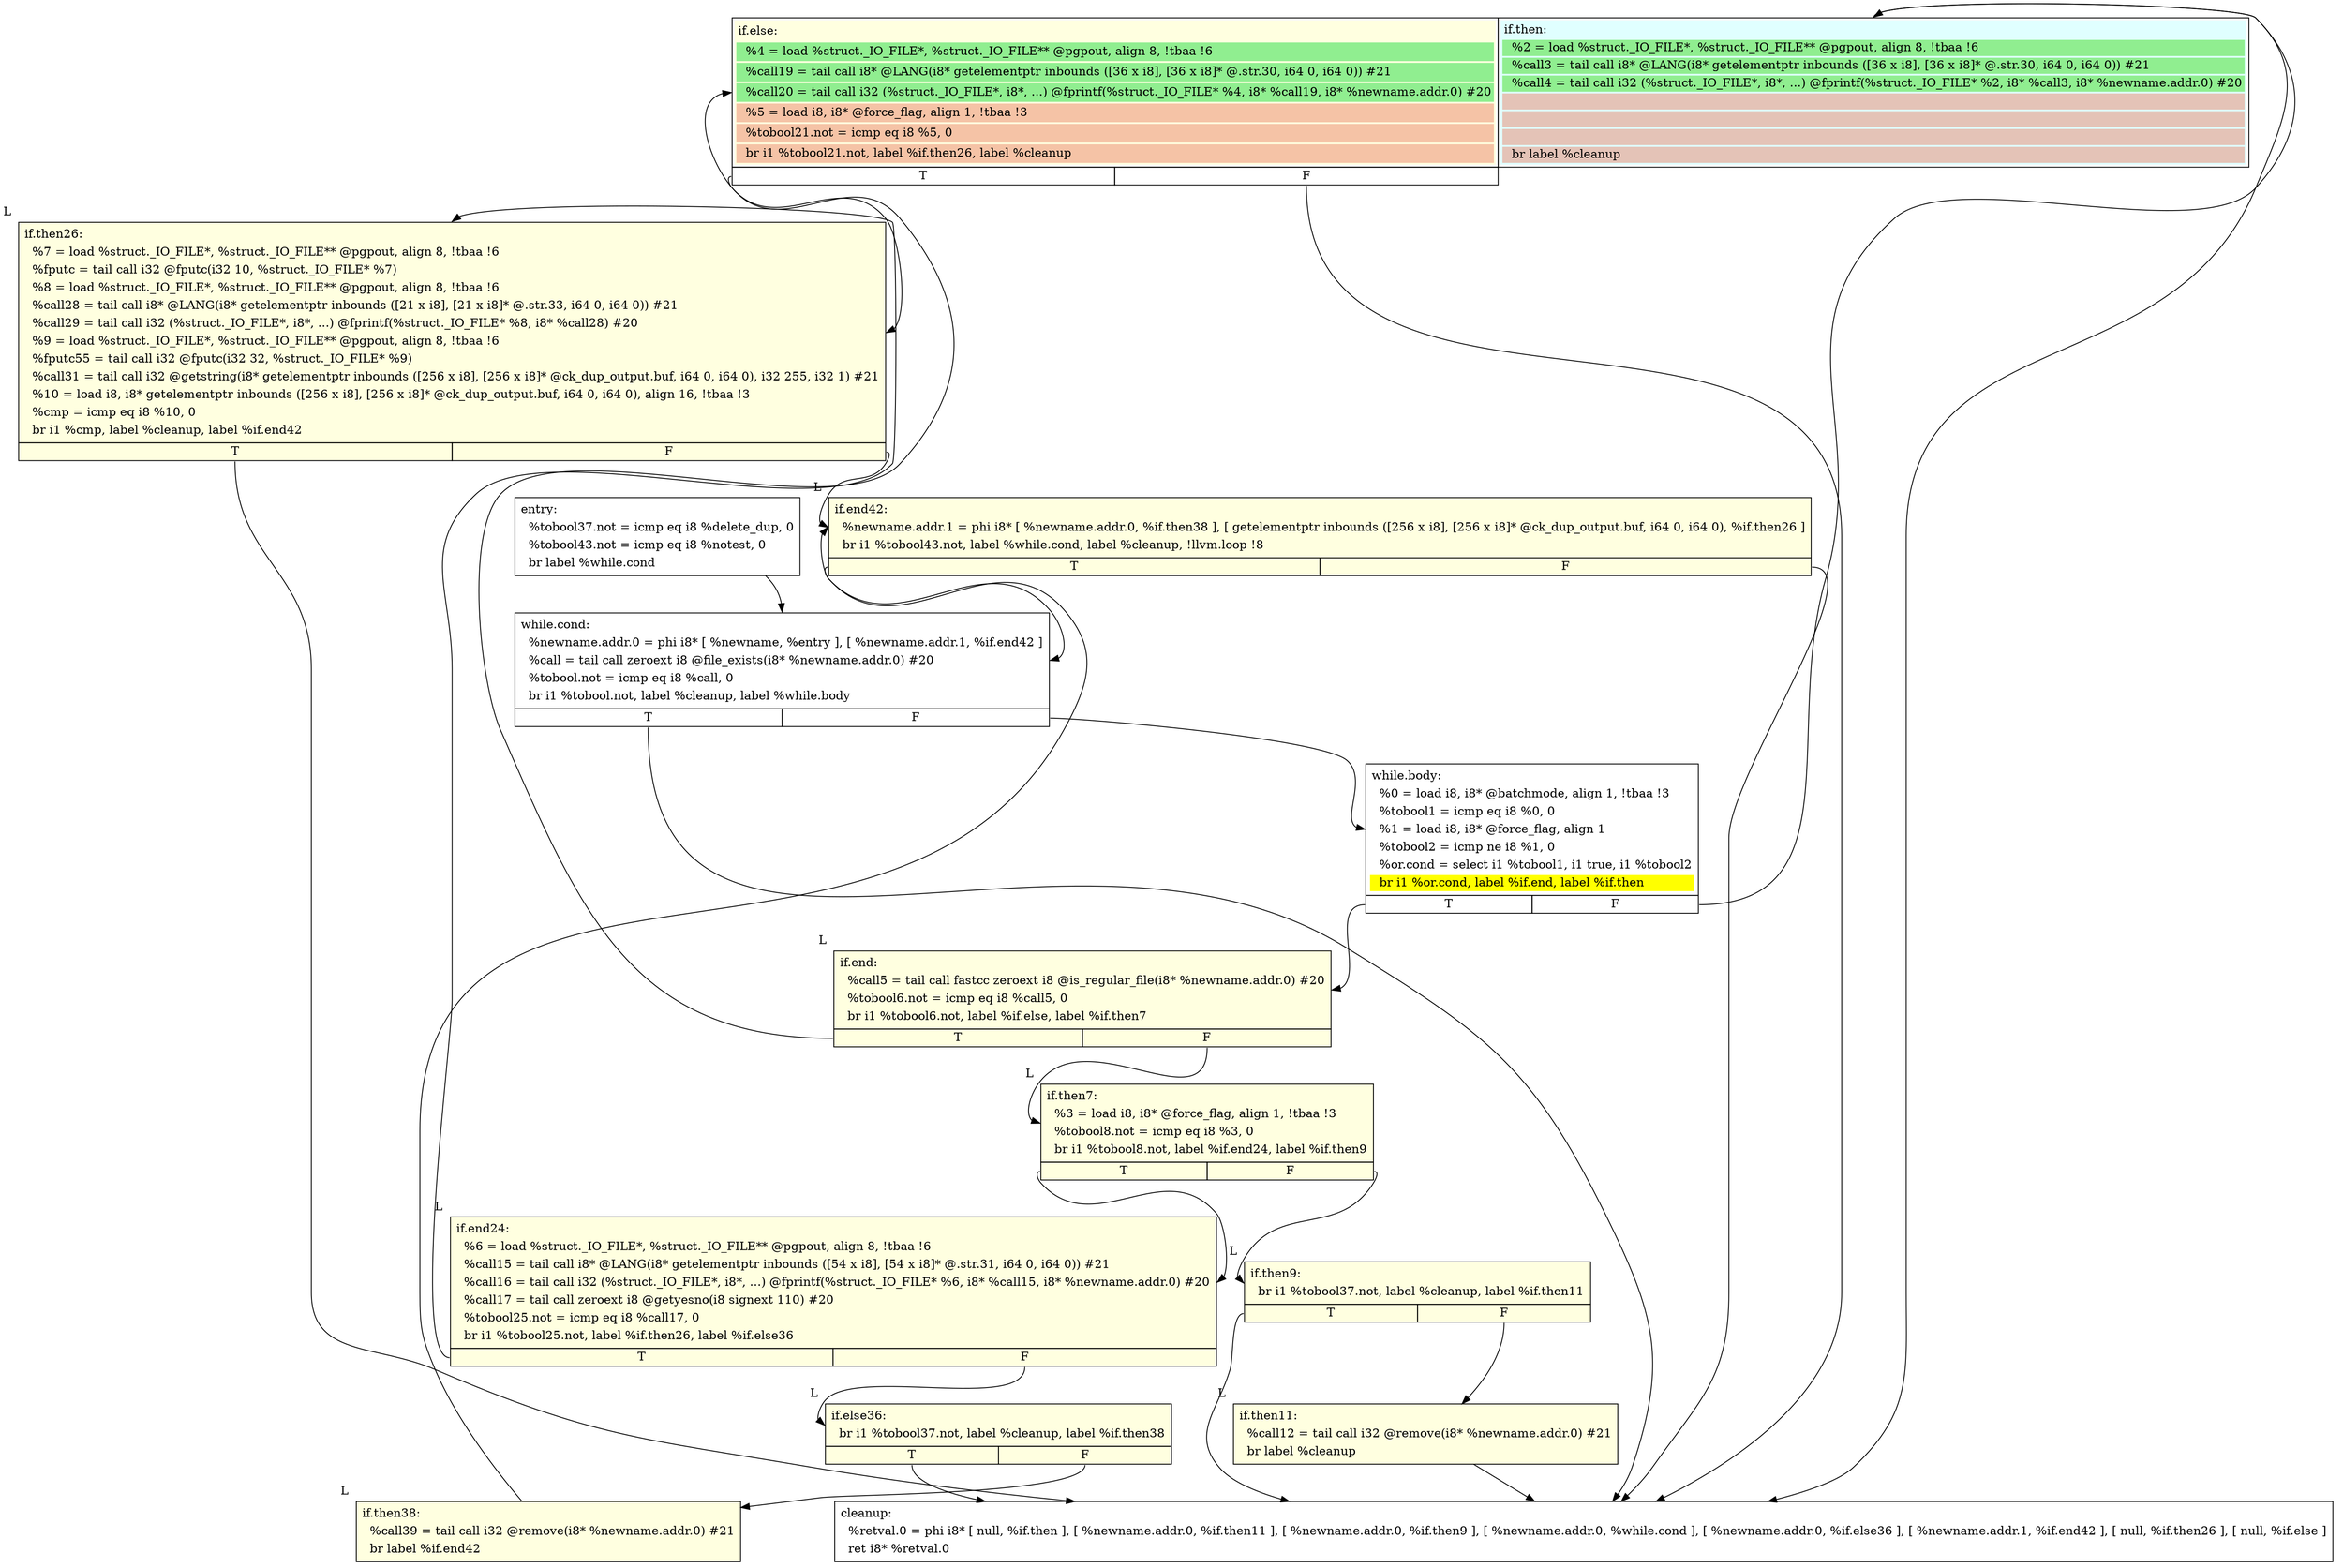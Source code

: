 digraph {
m_bb0 [shape = none, label  = <<table border="0" cellspacing="0">
<tr><td port="f1" border="1" colspan="2"><table bgcolor="LightYellow" border="0">
<tr><td align="left">if.else:</td></tr>
<tr><td bgcolor="lightgreen" align="left">  %4 = load %struct._IO_FILE*, %struct._IO_FILE** @pgpout, align 8, !tbaa !6</td></tr>
<tr><td bgcolor="lightgreen" align="left">  %call19 = tail call i8* @LANG(i8* getelementptr inbounds ([36 x i8], [36 x i8]* @.str.30, i64 0, i64 0)) #21</td></tr>
<tr><td bgcolor="lightgreen" align="left">  %call20 = tail call i32 (%struct._IO_FILE*, i8*, ...) @fprintf(%struct._IO_FILE* %4, i8* %call19, i8* %newname.addr.0) #20</td></tr>
<tr><td bgcolor="#e8765c70" align="left">  %5 = load i8, i8* @force_flag, align 1, !tbaa !3</td></tr>
<tr><td bgcolor="#e8765c70" align="left">  %tobool21.not = icmp eq i8 %5, 0</td></tr>
<tr><td bgcolor="#e8765c70" align="left">  br i1 %tobool21.not, label %if.then26, label %cleanup</td></tr>
</table>
</td>
<td port="f2" border="1" colspan="2"><table bgcolor="LightCyan" border="0">
<tr><td align="left">if.then:</td></tr>
<tr><td bgcolor="lightgreen" align="left">  %2 = load %struct._IO_FILE*, %struct._IO_FILE** @pgpout, align 8, !tbaa !6</td></tr>
<tr><td bgcolor="lightgreen" align="left">  %call3 = tail call i8* @LANG(i8* getelementptr inbounds ([36 x i8], [36 x i8]* @.str.30, i64 0, i64 0)) #21</td></tr>
<tr><td bgcolor="lightgreen" align="left">  %call4 = tail call i32 (%struct._IO_FILE*, i8*, ...) @fprintf(%struct._IO_FILE* %2, i8* %call3, i8* %newname.addr.0) #20</td></tr>
<tr><td bgcolor="#e8765c70" align="left"> </td></tr>
<tr><td bgcolor="#e8765c70" align="left"> </td></tr>
<tr><td bgcolor="#e8765c70" align="left"> </td></tr>
<tr><td bgcolor="#e8765c70" align="left">  br label %cleanup</td></tr>
</table>
</td></tr>
<tr><td border="1" port="f1T">T</td><td border="1" port="f1F">F</td>
<td border="0" colspan="2"> </td>
</tr>
</table>> ]
f_bb0 [shape = none, label  = <<table  border="0" cellspacing="0">
<tr><td port="f" border="1"><table border="0">
<tr><td align="left">entry:</td></tr>
<tr><td align="left">  %tobool37.not = icmp eq i8 %delete_dup, 0</td></tr>
<tr><td align="left">  %tobool43.not = icmp eq i8 %notest, 0</td></tr>
<tr><td align="left">  br label %while.cond</td></tr>
</table>
</td></tr>
</table>> ]
f_bb1 [shape = none, label  = <<table  border="0" cellspacing="0">
<tr><td port="f" border="1" colspan="2"><table border="0">
<tr><td align="left">while.cond:</td></tr>
<tr><td align="left">  %newname.addr.0 = phi i8* [ %newname, %entry ], [ %newname.addr.1, %if.end42 ]</td></tr>
<tr><td align="left">  %call = tail call zeroext i8 @file_exists(i8* %newname.addr.0) #20</td></tr>
<tr><td align="left">  %tobool.not = icmp eq i8 %call, 0</td></tr>
<tr><td align="left">  br i1 %tobool.not, label %cleanup, label %while.body</td></tr>
</table>
</td></tr>
<tr><td border="1" port="fT">T</td><td border="1" port="fF">F</td></tr>
</table>> ]
f_bb2 [shape = none, label  = <<table  border="0" cellspacing="0">
<tr><td port="f" border="1" colspan="2"><table border="0">
<tr><td align="left">while.body:</td></tr>
<tr><td align="left">  %0 = load i8, i8* @batchmode, align 1, !tbaa !3</td></tr>
<tr><td align="left">  %tobool1 = icmp eq i8 %0, 0</td></tr>
<tr><td align="left">  %1 = load i8, i8* @force_flag, align 1</td></tr>
<tr><td align="left">  %tobool2 = icmp ne i8 %1, 0</td></tr>
<tr><td align="left">  %or.cond = select i1 %tobool1, i1 true, i1 %tobool2</td></tr>
<tr><td bgcolor="yellow" align="left">  br i1 %or.cond, label %if.end, label %if.then</td></tr>
</table>
</td></tr>
<tr><td border="1" port="fT">T</td><td border="1" port="fF">F</td></tr>
</table>> ]
f_bb3 [shape = none,  xlabel="L", label  = <<table  bgcolor="LightYellow"  border="0" cellspacing="0">
<tr><td port="f" border="1" colspan="2"><table border="0">
<tr><td align="left">if.end:</td></tr>
<tr><td align="left">  %call5 = tail call fastcc zeroext i8 @is_regular_file(i8* %newname.addr.0) #20</td></tr>
<tr><td align="left">  %tobool6.not = icmp eq i8 %call5, 0</td></tr>
<tr><td align="left">  br i1 %tobool6.not, label %if.else, label %if.then7</td></tr>
</table>
</td></tr>
<tr><td border="1" port="fT">T</td><td border="1" port="fF">F</td></tr>
</table>> ]
f_bb4 [shape = none,  xlabel="L", label  = <<table  bgcolor="LightYellow"  border="0" cellspacing="0">
<tr><td port="f" border="1" colspan="2"><table border="0">
<tr><td align="left">if.then7:</td></tr>
<tr><td align="left">  %3 = load i8, i8* @force_flag, align 1, !tbaa !3</td></tr>
<tr><td align="left">  %tobool8.not = icmp eq i8 %3, 0</td></tr>
<tr><td align="left">  br i1 %tobool8.not, label %if.end24, label %if.then9</td></tr>
</table>
</td></tr>
<tr><td border="1" port="fT">T</td><td border="1" port="fF">F</td></tr>
</table>> ]
f_bb5 [shape = none,  xlabel="L", label  = <<table  bgcolor="LightYellow"  border="0" cellspacing="0">
<tr><td port="f" border="1" colspan="2"><table border="0">
<tr><td align="left">if.then9:</td></tr>
<tr><td align="left">  br i1 %tobool37.not, label %cleanup, label %if.then11</td></tr>
</table>
</td></tr>
<tr><td border="1" port="fT">T</td><td border="1" port="fF">F</td></tr>
</table>> ]
f_bb6 [shape = none,  xlabel="L", label  = <<table  bgcolor="LightYellow"  border="0" cellspacing="0">
<tr><td port="f" border="1"><table border="0">
<tr><td align="left">if.then11:</td></tr>
<tr><td align="left">  %call12 = tail call i32 @remove(i8* %newname.addr.0) #21</td></tr>
<tr><td align="left">  br label %cleanup</td></tr>
</table>
</td></tr>
</table>> ]
f_bb7 [shape = none,  xlabel="L", label  = <<table  bgcolor="LightYellow"  border="0" cellspacing="0">
<tr><td port="f" border="1" colspan="2"><table border="0">
<tr><td align="left">if.end24:</td></tr>
<tr><td align="left">  %6 = load %struct._IO_FILE*, %struct._IO_FILE** @pgpout, align 8, !tbaa !6</td></tr>
<tr><td align="left">  %call15 = tail call i8* @LANG(i8* getelementptr inbounds ([54 x i8], [54 x i8]* @.str.31, i64 0, i64 0)) #21</td></tr>
<tr><td align="left">  %call16 = tail call i32 (%struct._IO_FILE*, i8*, ...) @fprintf(%struct._IO_FILE* %6, i8* %call15, i8* %newname.addr.0) #20</td></tr>
<tr><td align="left">  %call17 = tail call zeroext i8 @getyesno(i8 signext 110) #20</td></tr>
<tr><td align="left">  %tobool25.not = icmp eq i8 %call17, 0</td></tr>
<tr><td align="left">  br i1 %tobool25.not, label %if.then26, label %if.else36</td></tr>
</table>
</td></tr>
<tr><td border="1" port="fT">T</td><td border="1" port="fF">F</td></tr>
</table>> ]
f_bb8 [shape = none,  xlabel="L", label  = <<table  bgcolor="LightYellow"  border="0" cellspacing="0">
<tr><td port="f" border="1" colspan="2"><table border="0">
<tr><td align="left">if.then26:</td></tr>
<tr><td align="left">  %7 = load %struct._IO_FILE*, %struct._IO_FILE** @pgpout, align 8, !tbaa !6</td></tr>
<tr><td align="left">  %fputc = tail call i32 @fputc(i32 10, %struct._IO_FILE* %7)</td></tr>
<tr><td align="left">  %8 = load %struct._IO_FILE*, %struct._IO_FILE** @pgpout, align 8, !tbaa !6</td></tr>
<tr><td align="left">  %call28 = tail call i8* @LANG(i8* getelementptr inbounds ([21 x i8], [21 x i8]* @.str.33, i64 0, i64 0)) #21</td></tr>
<tr><td align="left">  %call29 = tail call i32 (%struct._IO_FILE*, i8*, ...) @fprintf(%struct._IO_FILE* %8, i8* %call28) #20</td></tr>
<tr><td align="left">  %9 = load %struct._IO_FILE*, %struct._IO_FILE** @pgpout, align 8, !tbaa !6</td></tr>
<tr><td align="left">  %fputc55 = tail call i32 @fputc(i32 32, %struct._IO_FILE* %9)</td></tr>
<tr><td align="left">  %call31 = tail call i32 @getstring(i8* getelementptr inbounds ([256 x i8], [256 x i8]* @ck_dup_output.buf, i64 0, i64 0), i32 255, i32 1) #21</td></tr>
<tr><td align="left">  %10 = load i8, i8* getelementptr inbounds ([256 x i8], [256 x i8]* @ck_dup_output.buf, i64 0, i64 0), align 16, !tbaa !3</td></tr>
<tr><td align="left">  %cmp = icmp eq i8 %10, 0</td></tr>
<tr><td align="left">  br i1 %cmp, label %cleanup, label %if.end42</td></tr>
</table>
</td></tr>
<tr><td border="1" port="fT">T</td><td border="1" port="fF">F</td></tr>
</table>> ]
f_bb9 [shape = none,  xlabel="L", label  = <<table  bgcolor="LightYellow"  border="0" cellspacing="0">
<tr><td port="f" border="1" colspan="2"><table border="0">
<tr><td align="left">if.else36:</td></tr>
<tr><td align="left">  br i1 %tobool37.not, label %cleanup, label %if.then38</td></tr>
</table>
</td></tr>
<tr><td border="1" port="fT">T</td><td border="1" port="fF">F</td></tr>
</table>> ]
f_bb10 [shape = none,  xlabel="L", label  = <<table  bgcolor="LightYellow"  border="0" cellspacing="0">
<tr><td port="f" border="1"><table border="0">
<tr><td align="left">if.then38:</td></tr>
<tr><td align="left">  %call39 = tail call i32 @remove(i8* %newname.addr.0) #21</td></tr>
<tr><td align="left">  br label %if.end42</td></tr>
</table>
</td></tr>
</table>> ]
f_bb11 [shape = none,  xlabel="L", label  = <<table  bgcolor="LightYellow"  border="0" cellspacing="0">
<tr><td port="f" border="1" colspan="2"><table border="0">
<tr><td align="left">if.end42:</td></tr>
<tr><td align="left">  %newname.addr.1 = phi i8* [ %newname.addr.0, %if.then38 ], [ getelementptr inbounds ([256 x i8], [256 x i8]* @ck_dup_output.buf, i64 0, i64 0), %if.then26 ]</td></tr>
<tr><td align="left">  br i1 %tobool43.not, label %while.cond, label %cleanup, !llvm.loop !8</td></tr>
</table>
</td></tr>
<tr><td border="1" port="fT">T</td><td border="1" port="fF">F</td></tr>
</table>> ]
f_bb12 [shape = none, label  = <<table  border="0" cellspacing="0">
<tr><td port="f" border="1"><table border="0">
<tr><td align="left">cleanup:</td></tr>
<tr><td align="left">  %retval.0 = phi i8* [ null, %if.then ], [ %newname.addr.0, %if.then11 ], [ %newname.addr.0, %if.then9 ], [ %newname.addr.0, %while.cond ], [ %newname.addr.0, %if.else36 ], [ %newname.addr.1, %if.end42 ], [ null, %if.then26 ], [ null, %if.else ]</td></tr>
<tr><td align="left">  ret i8* %retval.0</td></tr>
</table>
</td></tr>
</table>> ]
f_bb0:f -> f_bb1:f
f_bb1:fT -> f_bb12:f
f_bb1:fF -> f_bb2:f
f_bb2:fT -> f_bb3:f
f_bb2:fF -> m_bb0:f2
m_bb0:f2 -> f_bb12:f
f_bb3:fT -> m_bb0:f1
f_bb3:fF -> f_bb4:f
f_bb4:fT -> f_bb7:f
f_bb4:fF -> f_bb5:f
f_bb5:fT -> f_bb12:f
f_bb5:fF -> f_bb6:f
f_bb6:f -> f_bb12:f
m_bb0:f1T -> f_bb8:f
m_bb0:f1F -> f_bb12:f
f_bb7:fT -> f_bb8:f
f_bb7:fF -> f_bb9:f
f_bb8:fT -> f_bb12:f
f_bb8:fF -> f_bb11:f
f_bb9:fT -> f_bb12:f
f_bb9:fF -> f_bb10:f
f_bb10:f -> f_bb11:f
f_bb11:fT -> f_bb1:f
f_bb11:fF -> f_bb12:f
}

